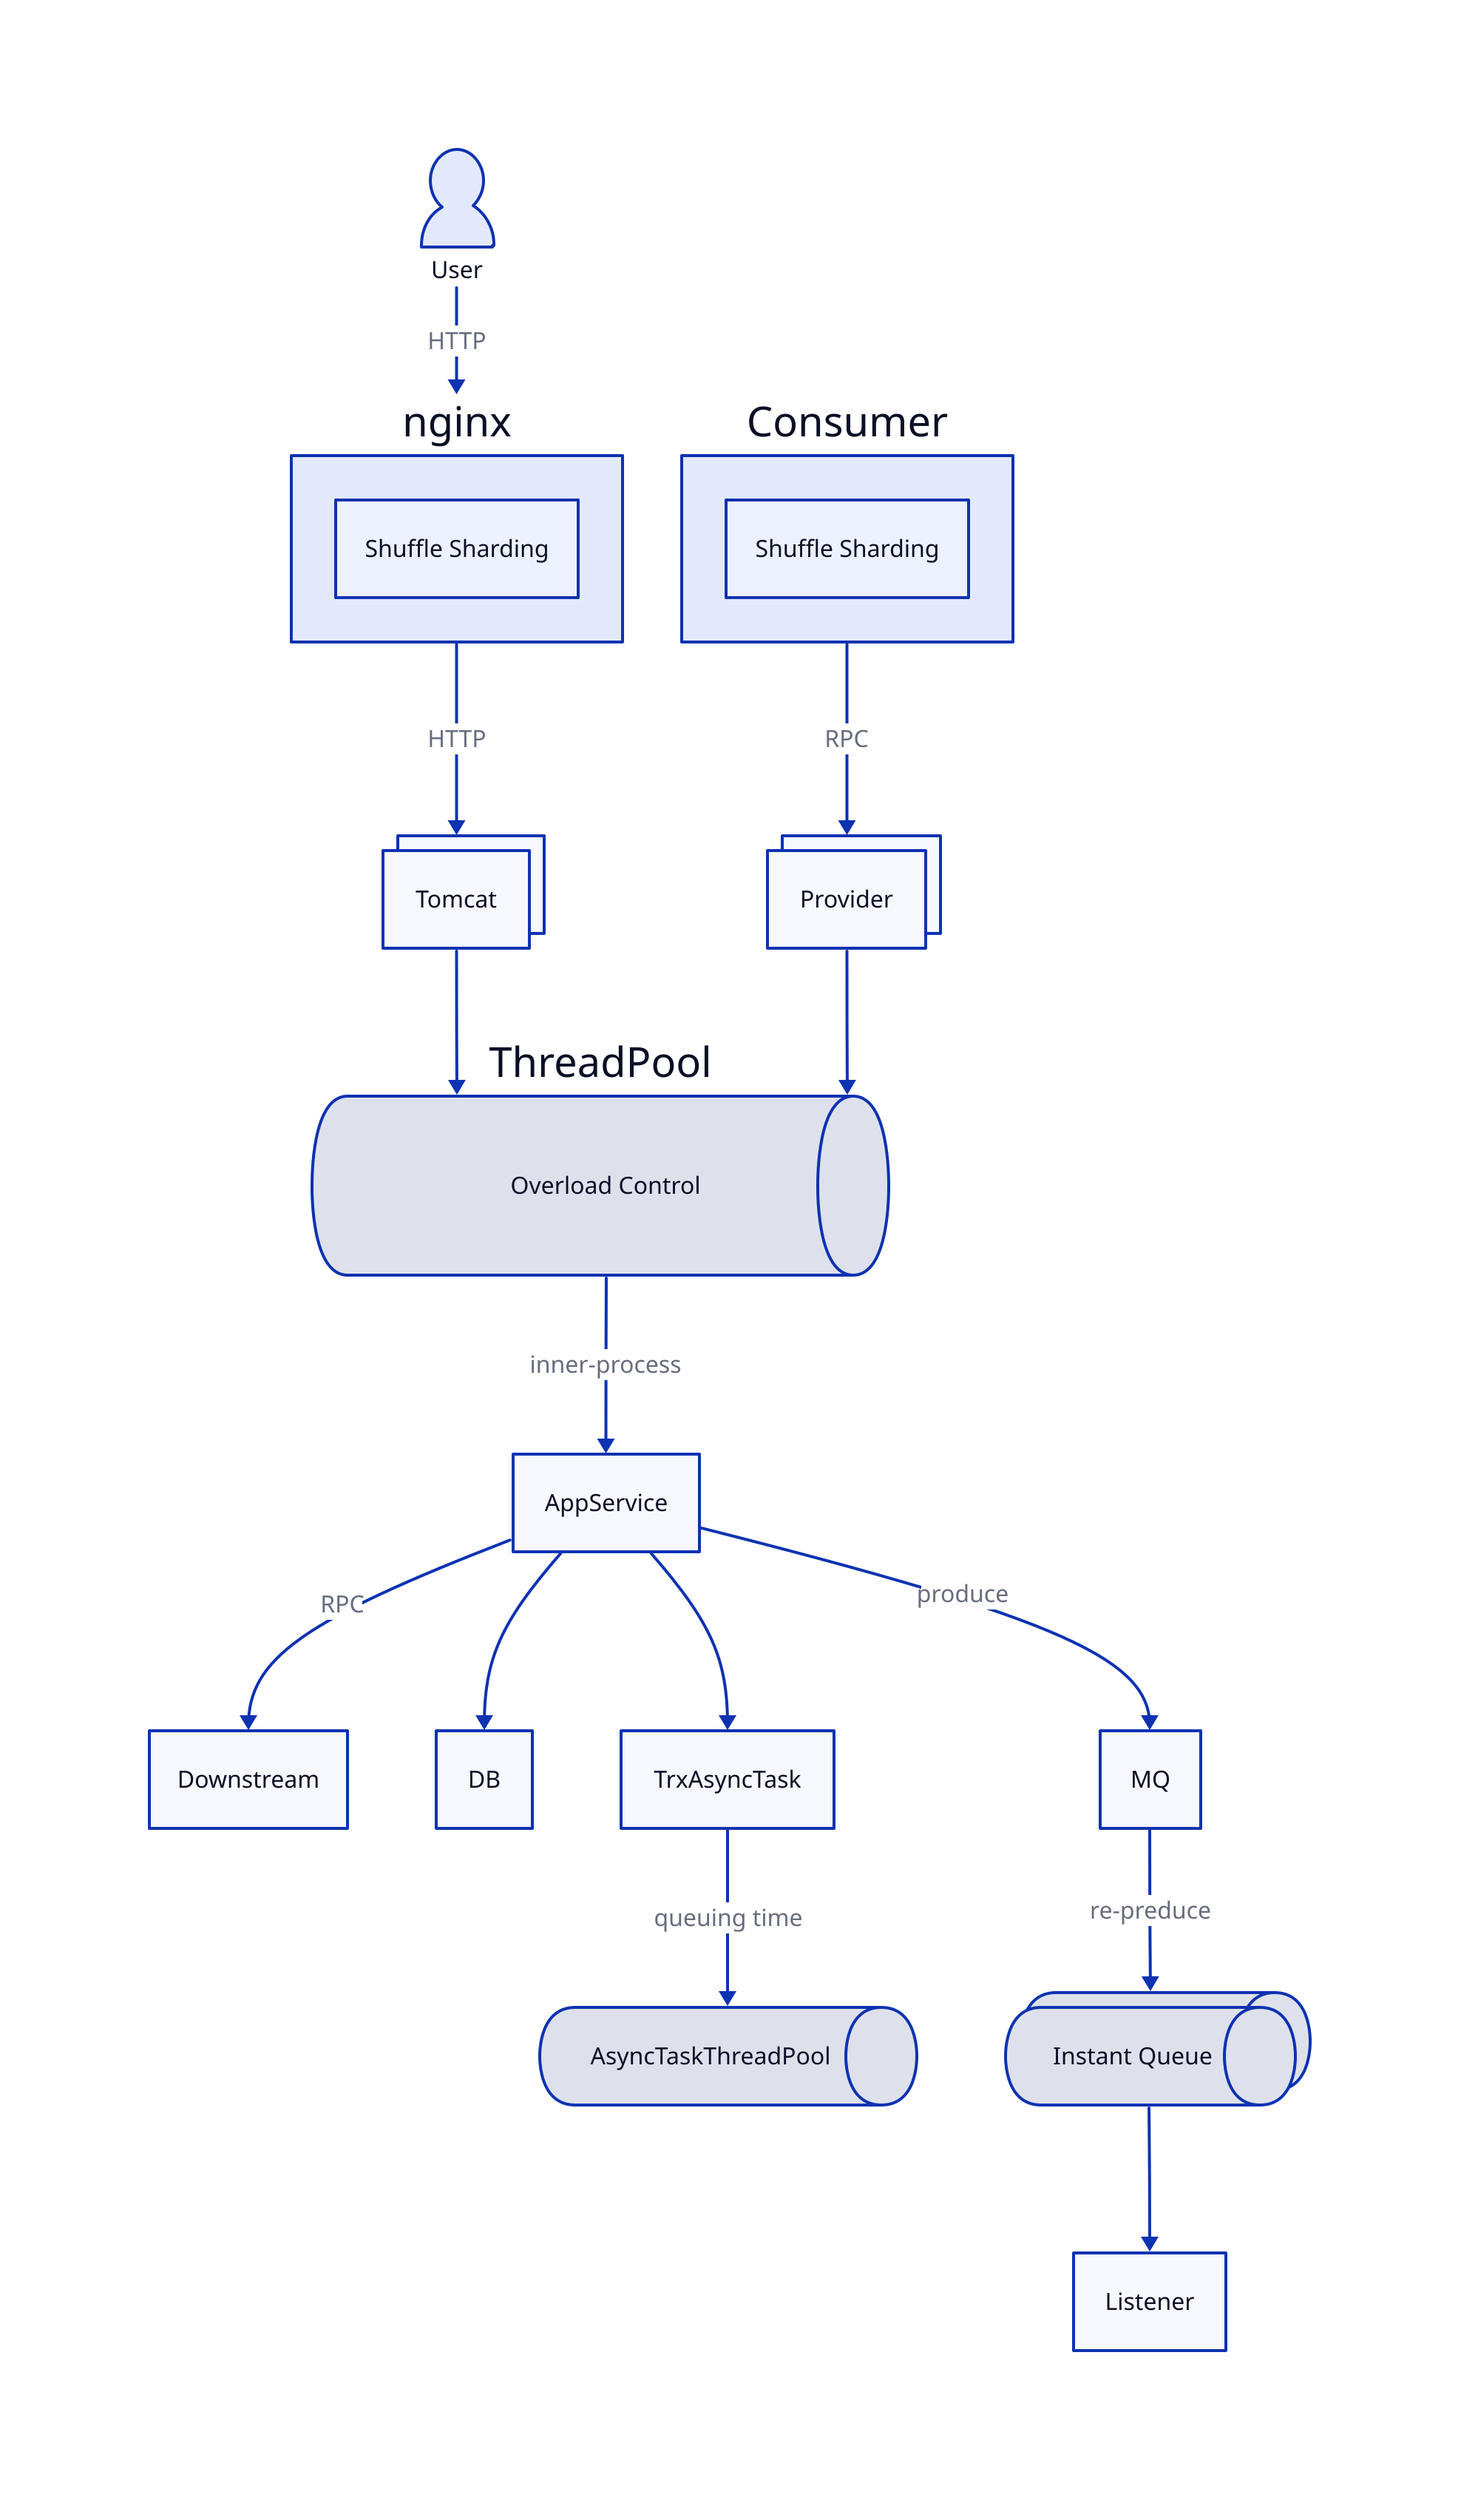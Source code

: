 User -> nginx: HTTP
nginx -> Tomcat: HTTP
nginx: {
  Shuffle Sharding
}
Tomcat: {
  style.multiple: true
}
User: {
  shape: person
}
Consumer -> Provider: RPC
Provider: {
  style.multiple: true
}
Consumer: {
  Shuffle Sharding
}
ThreadPool: {
  shape: queue
  Overload Control: {
    shape: text
  }
}
Tomcat -> ThreadPool
Provider -> ThreadPool
ThreadPool -> AppService: inner-process
AppService -> Downstream: RPC
AppService -> DB
AppService -> MQ: produce
AppService -> TrxAsyncTask
TrxAsyncTask -> AsyncTaskThreadPool: queuing time
AsyncTaskThreadPool: {
  shape: queue
}

MQ -> Instant Queue: re-preduce
Instant Queue: {
  shape: queue
  style.multiple: true
}
Instant Queue -> Listener

# https://play.d2lang.com/?script=fFJRTsMwDP33KXyBcYB8II3xARITHSsHiFpvi9ic4CRjCPXuyB3tuqrjL37v2X5-7Xskwdk98tbxyeBTWRbQvhUs_aGyaYga_AHE9S5vNnvC9c5K7XgLDXRSpVt7d931BpNkggZ01Z9AzzYYSKJnaGDhOebD2Ugh_uhqVb4VC7hU_wzu2m-b2wnZuvB-f7X_M1MmQHw9kuy9rXHhOUkn6mUaLCA2_ZVtNP3I3uMIvjyVmIewJjm6igw6ZpJZEF9RjHBhVPfov_SfJns4BzBiH0bAcmUwiK9zRSOmlNM8fnNV2vgBw6J10xUDvxPYRFoNwHKlI545JssJVwobFJoFodbHiJkI_MZ3vGrUHS8uJmIS-A0AAP__&theme=1&sketch=1&
